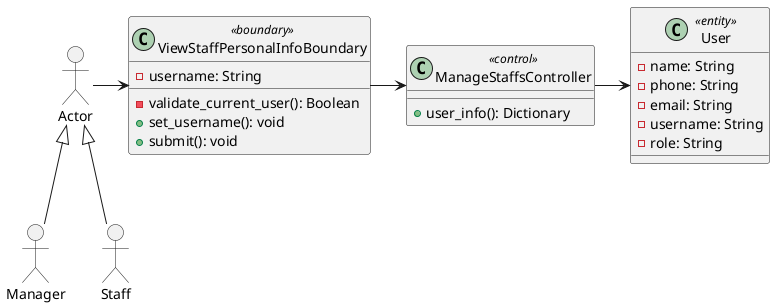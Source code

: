 @startuml

allowmixing

actor Actor
actor Manager
actor Staff

class ViewStaffPersonalInfoBoundary <<boundary>> {
    - username: String
    
    - validate_current_user(): Boolean
    + set_username(): void
    + submit(): void
}

class ManageStaffsController <<control>> {

    + user_info(): Dictionary
}

class User <<entity>> {
    - name: String
    - phone: String
    - email: String
    - username: String
    - role: String
}

Manager -up-|> Actor
Staff -up-|> Actor
Actor -> ViewStaffPersonalInfoBoundary
ViewStaffPersonalInfoBoundary -right-> ManageStaffsController
ManageStaffsController -right-> User

@enduml
